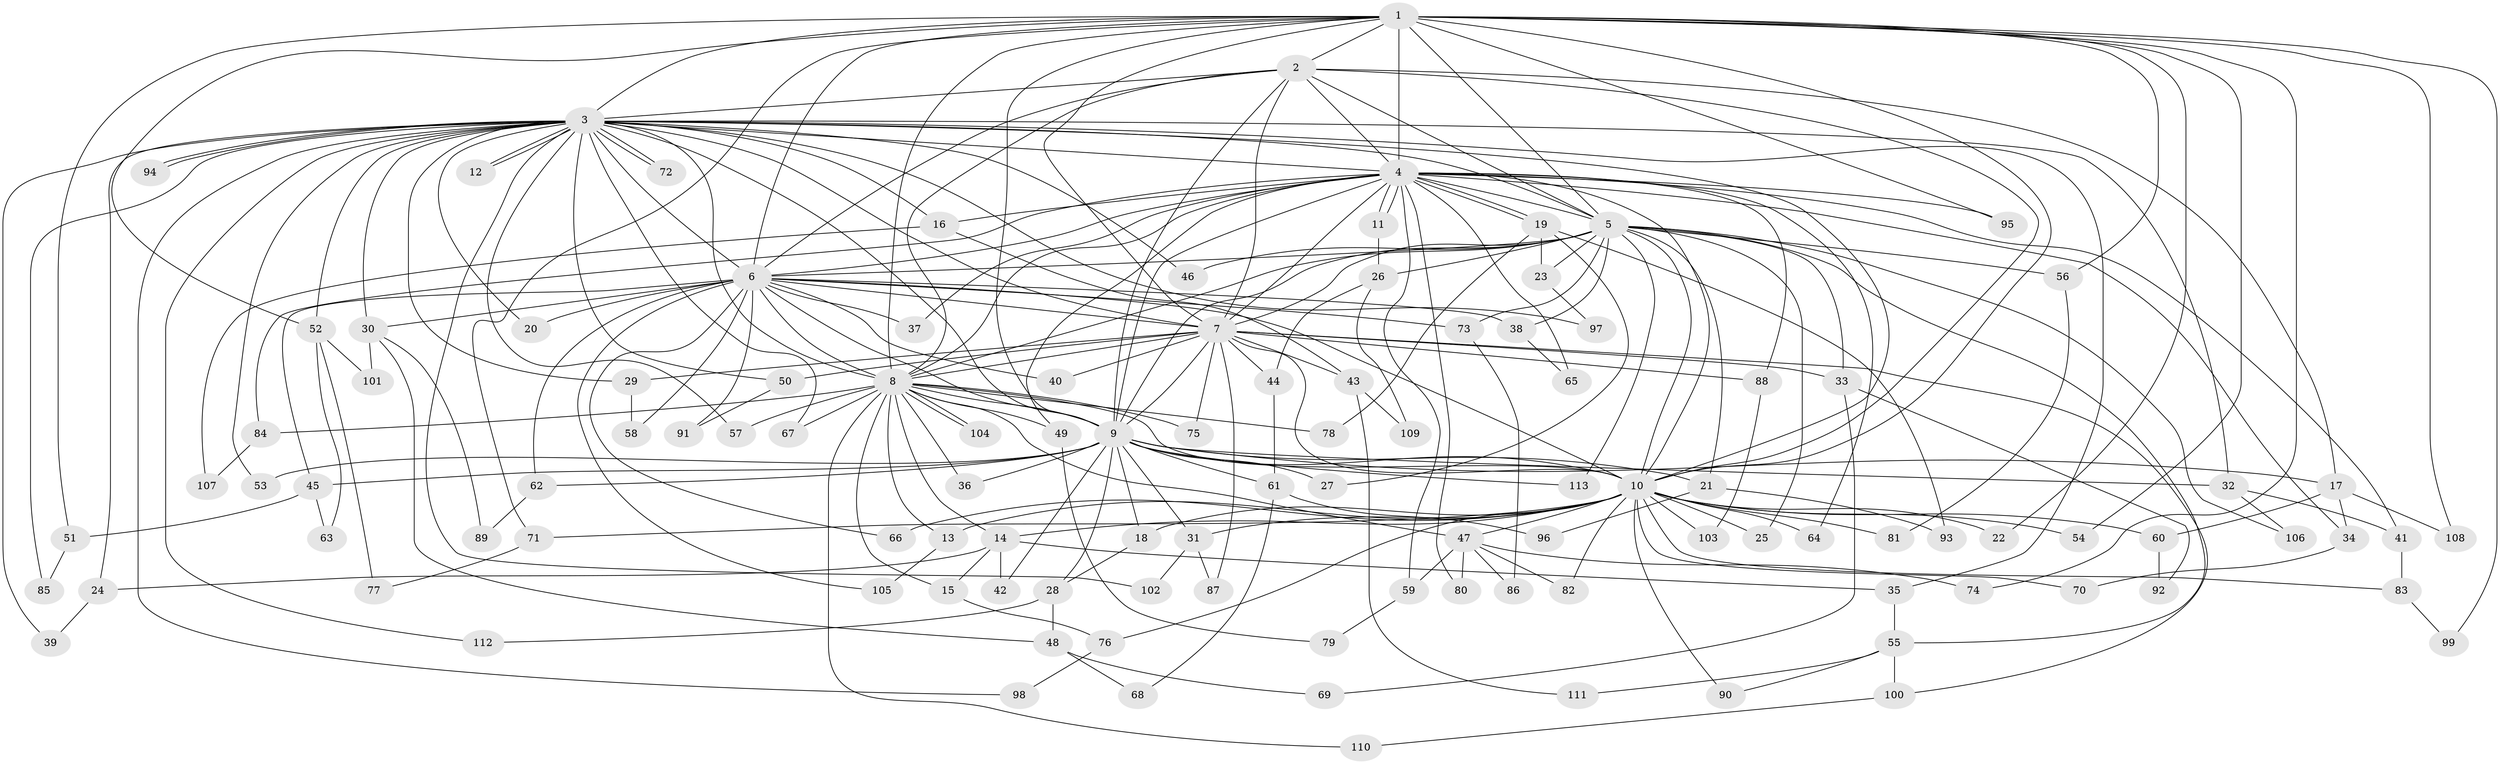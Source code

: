 // coarse degree distribution, {17: 0.011764705882352941, 12: 0.011764705882352941, 34: 0.011764705882352941, 25: 0.011764705882352941, 20: 0.011764705882352941, 21: 0.011764705882352941, 18: 0.011764705882352941, 22: 0.011764705882352941, 23: 0.011764705882352941, 27: 0.011764705882352941, 3: 0.23529411764705882, 2: 0.4588235294117647, 6: 0.047058823529411764, 4: 0.10588235294117647, 5: 0.023529411764705882, 7: 0.011764705882352941}
// Generated by graph-tools (version 1.1) at 2025/51/02/27/25 19:51:49]
// undirected, 113 vertices, 251 edges
graph export_dot {
graph [start="1"]
  node [color=gray90,style=filled];
  1;
  2;
  3;
  4;
  5;
  6;
  7;
  8;
  9;
  10;
  11;
  12;
  13;
  14;
  15;
  16;
  17;
  18;
  19;
  20;
  21;
  22;
  23;
  24;
  25;
  26;
  27;
  28;
  29;
  30;
  31;
  32;
  33;
  34;
  35;
  36;
  37;
  38;
  39;
  40;
  41;
  42;
  43;
  44;
  45;
  46;
  47;
  48;
  49;
  50;
  51;
  52;
  53;
  54;
  55;
  56;
  57;
  58;
  59;
  60;
  61;
  62;
  63;
  64;
  65;
  66;
  67;
  68;
  69;
  70;
  71;
  72;
  73;
  74;
  75;
  76;
  77;
  78;
  79;
  80;
  81;
  82;
  83;
  84;
  85;
  86;
  87;
  88;
  89;
  90;
  91;
  92;
  93;
  94;
  95;
  96;
  97;
  98;
  99;
  100;
  101;
  102;
  103;
  104;
  105;
  106;
  107;
  108;
  109;
  110;
  111;
  112;
  113;
  1 -- 2;
  1 -- 3;
  1 -- 4;
  1 -- 5;
  1 -- 6;
  1 -- 7;
  1 -- 8;
  1 -- 9;
  1 -- 10;
  1 -- 22;
  1 -- 51;
  1 -- 52;
  1 -- 54;
  1 -- 56;
  1 -- 71;
  1 -- 74;
  1 -- 95;
  1 -- 99;
  1 -- 108;
  2 -- 3;
  2 -- 4;
  2 -- 5;
  2 -- 6;
  2 -- 7;
  2 -- 8;
  2 -- 9;
  2 -- 10;
  2 -- 17;
  3 -- 4;
  3 -- 5;
  3 -- 6;
  3 -- 7;
  3 -- 8;
  3 -- 9;
  3 -- 10;
  3 -- 12;
  3 -- 12;
  3 -- 16;
  3 -- 20;
  3 -- 24;
  3 -- 29;
  3 -- 30;
  3 -- 32;
  3 -- 35;
  3 -- 39;
  3 -- 46;
  3 -- 50;
  3 -- 52;
  3 -- 53;
  3 -- 57;
  3 -- 67;
  3 -- 72;
  3 -- 72;
  3 -- 85;
  3 -- 94;
  3 -- 94;
  3 -- 97;
  3 -- 98;
  3 -- 102;
  3 -- 112;
  4 -- 5;
  4 -- 6;
  4 -- 7;
  4 -- 8;
  4 -- 9;
  4 -- 10;
  4 -- 11;
  4 -- 11;
  4 -- 16;
  4 -- 19;
  4 -- 19;
  4 -- 34;
  4 -- 37;
  4 -- 41;
  4 -- 49;
  4 -- 59;
  4 -- 64;
  4 -- 65;
  4 -- 80;
  4 -- 84;
  4 -- 88;
  4 -- 95;
  5 -- 6;
  5 -- 7;
  5 -- 8;
  5 -- 9;
  5 -- 10;
  5 -- 21;
  5 -- 23;
  5 -- 25;
  5 -- 26;
  5 -- 33;
  5 -- 38;
  5 -- 46;
  5 -- 55;
  5 -- 56;
  5 -- 73;
  5 -- 106;
  5 -- 113;
  6 -- 7;
  6 -- 8;
  6 -- 9;
  6 -- 10;
  6 -- 20;
  6 -- 30;
  6 -- 37;
  6 -- 38;
  6 -- 40;
  6 -- 45;
  6 -- 58;
  6 -- 62;
  6 -- 66;
  6 -- 73;
  6 -- 91;
  6 -- 105;
  7 -- 8;
  7 -- 9;
  7 -- 10;
  7 -- 29;
  7 -- 33;
  7 -- 40;
  7 -- 43;
  7 -- 44;
  7 -- 50;
  7 -- 75;
  7 -- 87;
  7 -- 88;
  7 -- 100;
  8 -- 9;
  8 -- 10;
  8 -- 13;
  8 -- 14;
  8 -- 15;
  8 -- 36;
  8 -- 47;
  8 -- 49;
  8 -- 57;
  8 -- 67;
  8 -- 75;
  8 -- 78;
  8 -- 84;
  8 -- 104;
  8 -- 104;
  8 -- 110;
  9 -- 10;
  9 -- 17;
  9 -- 18;
  9 -- 21;
  9 -- 27;
  9 -- 28;
  9 -- 31;
  9 -- 32;
  9 -- 36;
  9 -- 42;
  9 -- 45;
  9 -- 53;
  9 -- 61;
  9 -- 62;
  9 -- 113;
  10 -- 13;
  10 -- 14;
  10 -- 18;
  10 -- 22;
  10 -- 25;
  10 -- 31;
  10 -- 47;
  10 -- 54;
  10 -- 60;
  10 -- 64;
  10 -- 66;
  10 -- 70;
  10 -- 71;
  10 -- 76;
  10 -- 81;
  10 -- 82;
  10 -- 83;
  10 -- 90;
  10 -- 103;
  11 -- 26;
  13 -- 105;
  14 -- 15;
  14 -- 24;
  14 -- 35;
  14 -- 42;
  15 -- 76;
  16 -- 43;
  16 -- 107;
  17 -- 34;
  17 -- 60;
  17 -- 108;
  18 -- 28;
  19 -- 23;
  19 -- 27;
  19 -- 78;
  19 -- 93;
  21 -- 93;
  21 -- 96;
  23 -- 97;
  24 -- 39;
  26 -- 44;
  26 -- 109;
  28 -- 48;
  28 -- 112;
  29 -- 58;
  30 -- 48;
  30 -- 89;
  30 -- 101;
  31 -- 87;
  31 -- 102;
  32 -- 41;
  32 -- 106;
  33 -- 69;
  33 -- 92;
  34 -- 70;
  35 -- 55;
  38 -- 65;
  41 -- 83;
  43 -- 109;
  43 -- 111;
  44 -- 61;
  45 -- 51;
  45 -- 63;
  47 -- 59;
  47 -- 74;
  47 -- 80;
  47 -- 82;
  47 -- 86;
  48 -- 68;
  48 -- 69;
  49 -- 79;
  50 -- 91;
  51 -- 85;
  52 -- 63;
  52 -- 77;
  52 -- 101;
  55 -- 90;
  55 -- 100;
  55 -- 111;
  56 -- 81;
  59 -- 79;
  60 -- 92;
  61 -- 68;
  61 -- 96;
  62 -- 89;
  71 -- 77;
  73 -- 86;
  76 -- 98;
  83 -- 99;
  84 -- 107;
  88 -- 103;
  100 -- 110;
}
